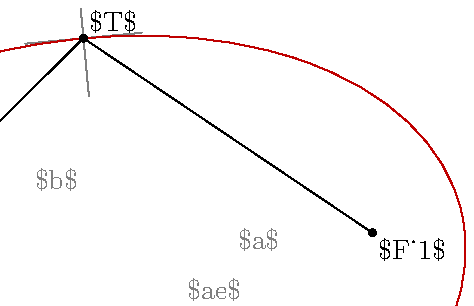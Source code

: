 \documentclass{standalone}
\usepackage{luamplib}
\begin{document}
\mplibtextextlabel{enable}
\begin{mplibcode}
secondarydef a through b = 
    begingroup; save d; numeric d; d = abs(a-b); (1+12/d)[b,a] -- (1+12/d)[a,b] endgroup
enddef;
beginfig(1);
    path ellipse; ellipse = fullcircle scaled 300 yscaled 5/8 rotated 13 shifted 20 right;
    numeric a, b, e;
    2a = abs (point 4 of ellipse - point 0 of ellipse);
    2b = abs (point 6 of ellipse - point 2 of ellipse);
    e = 1 +-+ b/a;

    z0 = 1/2[point 0 of ellipse, point 4 of ellipse];
    z1 = e[z0, point 0 of ellipse];
    z2 = e[z0, point 4 of ellipse];

    drawoptions(withcolor 3/4);
    draw point 0 of ellipse through point 4 of ellipse;
    draw point 2 of ellipse through point 6 of ellipse;
    drawoptions(withcolor 1/2);
    label.top("$a$", 1/2[z0, point 0 of ellipse]);
    label.bot("$ae$", 1/2[z0, z1]);
    label.rt("$b$", 1/2[z0, point 2 of ellipse]);
    drawoptions();

    numeric t; t = 1.732;
    draw z1 -- point t of ellipse -- z2; 
    drawoptions(withcolor 1/2);
    draw (left--right) scaled 21 
        rotated angle direction t of ellipse
        shifted point t of ellipse;
    draw (1/2 down--up) scaled 21 
        rotated angle direction t of ellipse
        shifted point t of ellipse;
    drawoptions();

    draw ellipse withcolor 3/4 red;

    dotlabel.urt("$T$", point t of ellipse);
    dotlabel.lrt("$F_1$", z1);
    dotlabel.lrt("$F_2$", z2);

endfig;
\end{mplibcode}
\end{document}

